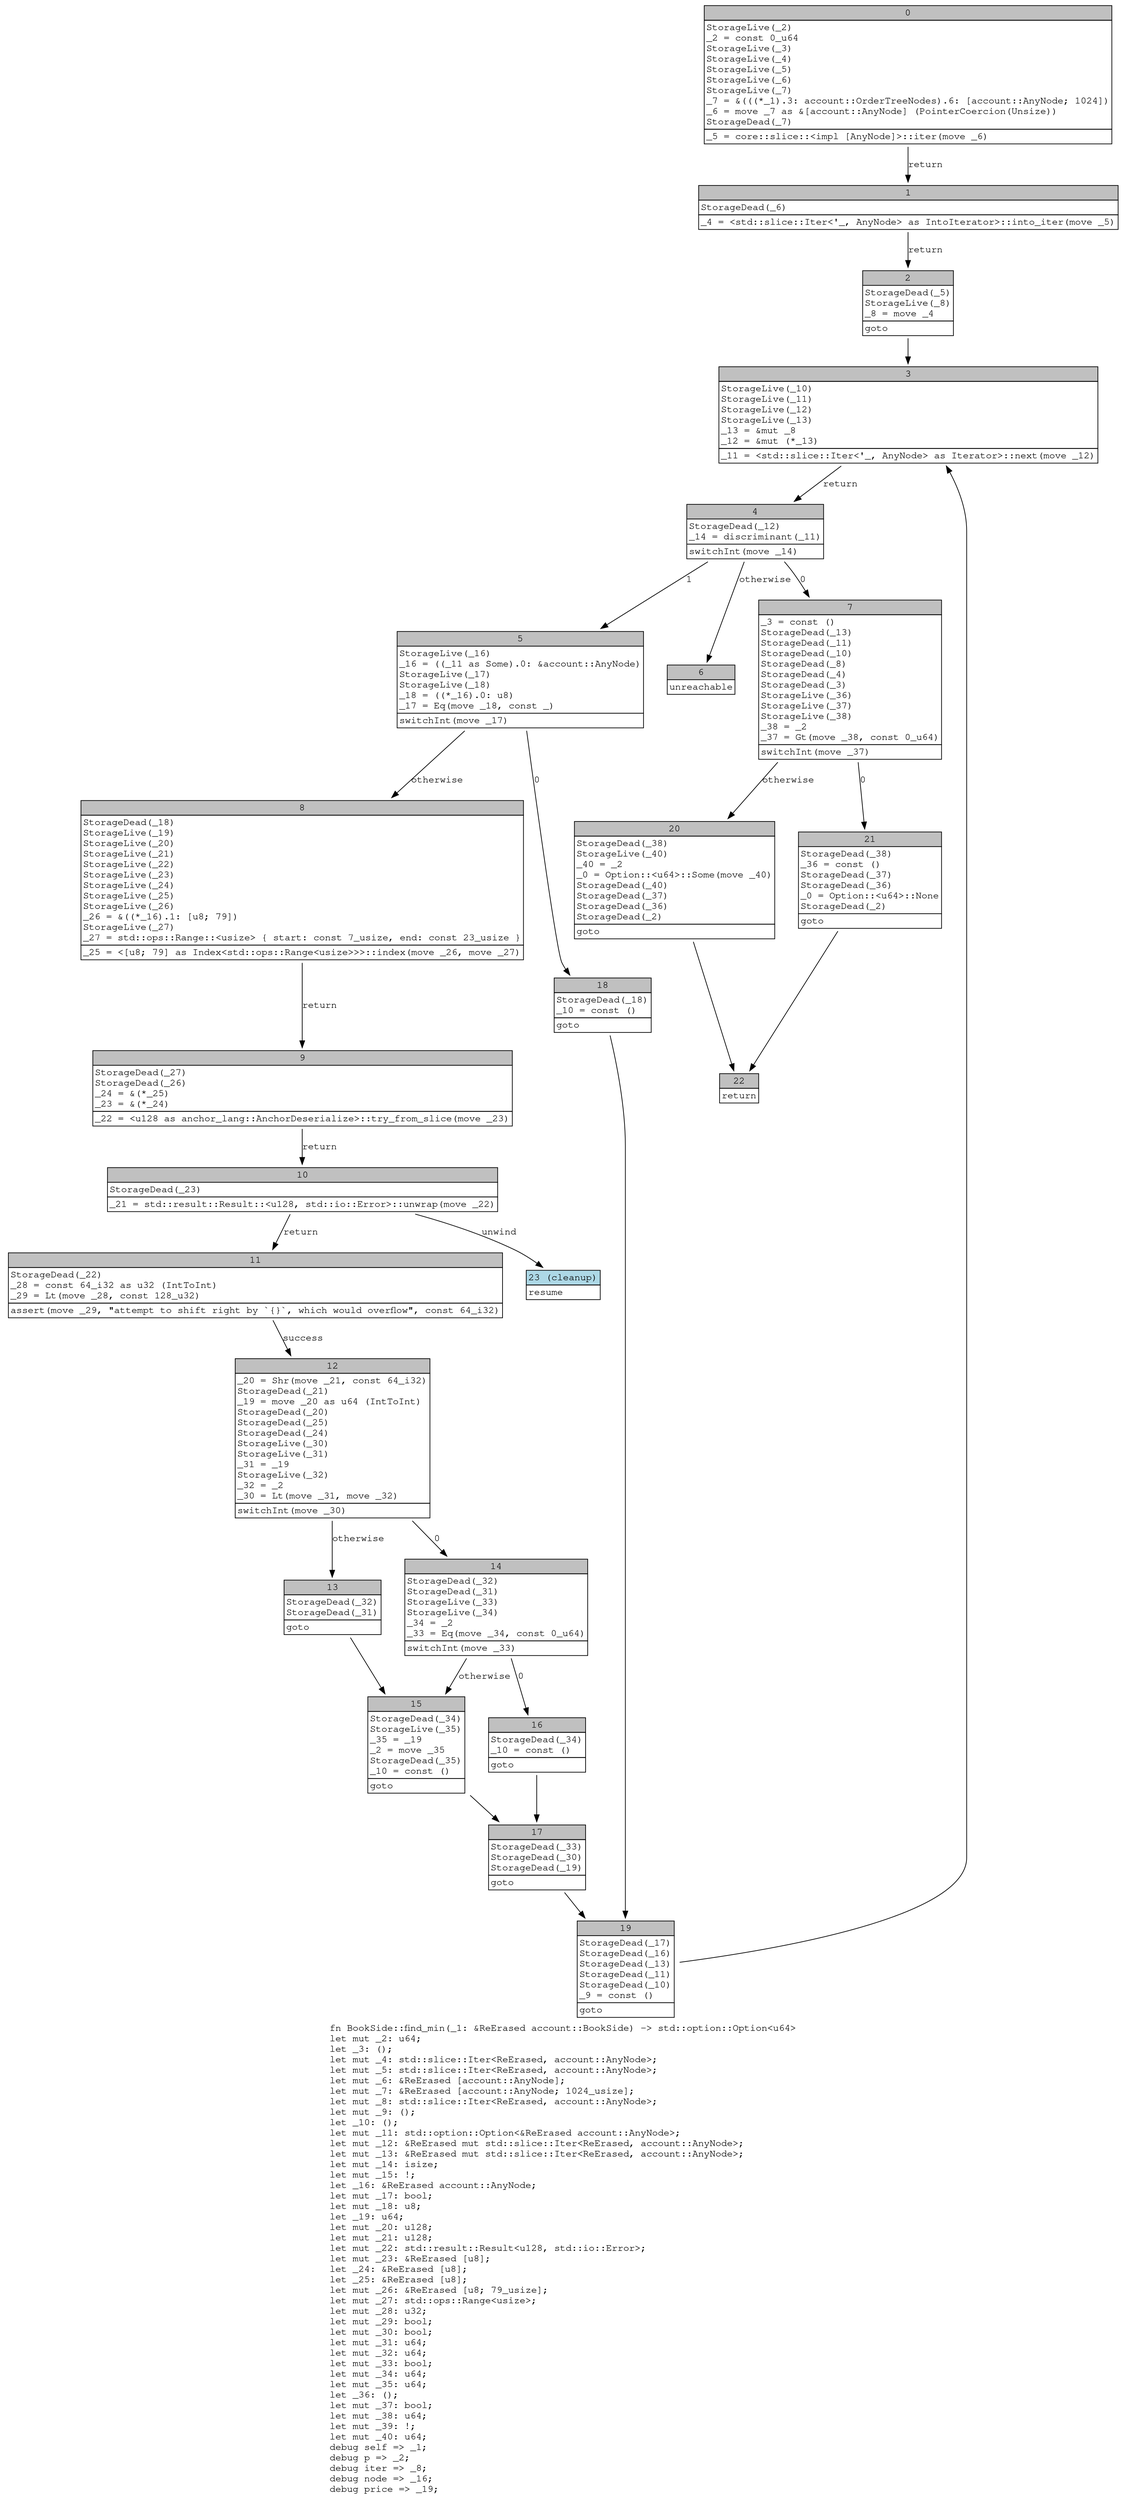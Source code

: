 digraph Mir_0_13 {
    graph [fontname="Courier, monospace"];
    node [fontname="Courier, monospace"];
    edge [fontname="Courier, monospace"];
    label=<fn BookSide::find_min(_1: &amp;ReErased account::BookSide) -&gt; std::option::Option&lt;u64&gt;<br align="left"/>let mut _2: u64;<br align="left"/>let _3: ();<br align="left"/>let mut _4: std::slice::Iter&lt;ReErased, account::AnyNode&gt;;<br align="left"/>let mut _5: std::slice::Iter&lt;ReErased, account::AnyNode&gt;;<br align="left"/>let mut _6: &amp;ReErased [account::AnyNode];<br align="left"/>let mut _7: &amp;ReErased [account::AnyNode; 1024_usize];<br align="left"/>let mut _8: std::slice::Iter&lt;ReErased, account::AnyNode&gt;;<br align="left"/>let mut _9: ();<br align="left"/>let _10: ();<br align="left"/>let mut _11: std::option::Option&lt;&amp;ReErased account::AnyNode&gt;;<br align="left"/>let mut _12: &amp;ReErased mut std::slice::Iter&lt;ReErased, account::AnyNode&gt;;<br align="left"/>let mut _13: &amp;ReErased mut std::slice::Iter&lt;ReErased, account::AnyNode&gt;;<br align="left"/>let mut _14: isize;<br align="left"/>let mut _15: !;<br align="left"/>let _16: &amp;ReErased account::AnyNode;<br align="left"/>let mut _17: bool;<br align="left"/>let mut _18: u8;<br align="left"/>let _19: u64;<br align="left"/>let mut _20: u128;<br align="left"/>let mut _21: u128;<br align="left"/>let mut _22: std::result::Result&lt;u128, std::io::Error&gt;;<br align="left"/>let mut _23: &amp;ReErased [u8];<br align="left"/>let _24: &amp;ReErased [u8];<br align="left"/>let _25: &amp;ReErased [u8];<br align="left"/>let mut _26: &amp;ReErased [u8; 79_usize];<br align="left"/>let mut _27: std::ops::Range&lt;usize&gt;;<br align="left"/>let mut _28: u32;<br align="left"/>let mut _29: bool;<br align="left"/>let mut _30: bool;<br align="left"/>let mut _31: u64;<br align="left"/>let mut _32: u64;<br align="left"/>let mut _33: bool;<br align="left"/>let mut _34: u64;<br align="left"/>let mut _35: u64;<br align="left"/>let _36: ();<br align="left"/>let mut _37: bool;<br align="left"/>let mut _38: u64;<br align="left"/>let mut _39: !;<br align="left"/>let mut _40: u64;<br align="left"/>debug self =&gt; _1;<br align="left"/>debug p =&gt; _2;<br align="left"/>debug iter =&gt; _8;<br align="left"/>debug node =&gt; _16;<br align="left"/>debug price =&gt; _19;<br align="left"/>>;
    bb0__0_13 [shape="none", label=<<table border="0" cellborder="1" cellspacing="0"><tr><td bgcolor="gray" align="center" colspan="1">0</td></tr><tr><td align="left" balign="left">StorageLive(_2)<br/>_2 = const 0_u64<br/>StorageLive(_3)<br/>StorageLive(_4)<br/>StorageLive(_5)<br/>StorageLive(_6)<br/>StorageLive(_7)<br/>_7 = &amp;(((*_1).3: account::OrderTreeNodes).6: [account::AnyNode; 1024])<br/>_6 = move _7 as &amp;[account::AnyNode] (PointerCoercion(Unsize))<br/>StorageDead(_7)<br/></td></tr><tr><td align="left">_5 = core::slice::&lt;impl [AnyNode]&gt;::iter(move _6)</td></tr></table>>];
    bb1__0_13 [shape="none", label=<<table border="0" cellborder="1" cellspacing="0"><tr><td bgcolor="gray" align="center" colspan="1">1</td></tr><tr><td align="left" balign="left">StorageDead(_6)<br/></td></tr><tr><td align="left">_4 = &lt;std::slice::Iter&lt;'_, AnyNode&gt; as IntoIterator&gt;::into_iter(move _5)</td></tr></table>>];
    bb2__0_13 [shape="none", label=<<table border="0" cellborder="1" cellspacing="0"><tr><td bgcolor="gray" align="center" colspan="1">2</td></tr><tr><td align="left" balign="left">StorageDead(_5)<br/>StorageLive(_8)<br/>_8 = move _4<br/></td></tr><tr><td align="left">goto</td></tr></table>>];
    bb3__0_13 [shape="none", label=<<table border="0" cellborder="1" cellspacing="0"><tr><td bgcolor="gray" align="center" colspan="1">3</td></tr><tr><td align="left" balign="left">StorageLive(_10)<br/>StorageLive(_11)<br/>StorageLive(_12)<br/>StorageLive(_13)<br/>_13 = &amp;mut _8<br/>_12 = &amp;mut (*_13)<br/></td></tr><tr><td align="left">_11 = &lt;std::slice::Iter&lt;'_, AnyNode&gt; as Iterator&gt;::next(move _12)</td></tr></table>>];
    bb4__0_13 [shape="none", label=<<table border="0" cellborder="1" cellspacing="0"><tr><td bgcolor="gray" align="center" colspan="1">4</td></tr><tr><td align="left" balign="left">StorageDead(_12)<br/>_14 = discriminant(_11)<br/></td></tr><tr><td align="left">switchInt(move _14)</td></tr></table>>];
    bb5__0_13 [shape="none", label=<<table border="0" cellborder="1" cellspacing="0"><tr><td bgcolor="gray" align="center" colspan="1">5</td></tr><tr><td align="left" balign="left">StorageLive(_16)<br/>_16 = ((_11 as Some).0: &amp;account::AnyNode)<br/>StorageLive(_17)<br/>StorageLive(_18)<br/>_18 = ((*_16).0: u8)<br/>_17 = Eq(move _18, const _)<br/></td></tr><tr><td align="left">switchInt(move _17)</td></tr></table>>];
    bb6__0_13 [shape="none", label=<<table border="0" cellborder="1" cellspacing="0"><tr><td bgcolor="gray" align="center" colspan="1">6</td></tr><tr><td align="left">unreachable</td></tr></table>>];
    bb7__0_13 [shape="none", label=<<table border="0" cellborder="1" cellspacing="0"><tr><td bgcolor="gray" align="center" colspan="1">7</td></tr><tr><td align="left" balign="left">_3 = const ()<br/>StorageDead(_13)<br/>StorageDead(_11)<br/>StorageDead(_10)<br/>StorageDead(_8)<br/>StorageDead(_4)<br/>StorageDead(_3)<br/>StorageLive(_36)<br/>StorageLive(_37)<br/>StorageLive(_38)<br/>_38 = _2<br/>_37 = Gt(move _38, const 0_u64)<br/></td></tr><tr><td align="left">switchInt(move _37)</td></tr></table>>];
    bb8__0_13 [shape="none", label=<<table border="0" cellborder="1" cellspacing="0"><tr><td bgcolor="gray" align="center" colspan="1">8</td></tr><tr><td align="left" balign="left">StorageDead(_18)<br/>StorageLive(_19)<br/>StorageLive(_20)<br/>StorageLive(_21)<br/>StorageLive(_22)<br/>StorageLive(_23)<br/>StorageLive(_24)<br/>StorageLive(_25)<br/>StorageLive(_26)<br/>_26 = &amp;((*_16).1: [u8; 79])<br/>StorageLive(_27)<br/>_27 = std::ops::Range::&lt;usize&gt; { start: const 7_usize, end: const 23_usize }<br/></td></tr><tr><td align="left">_25 = &lt;[u8; 79] as Index&lt;std::ops::Range&lt;usize&gt;&gt;&gt;::index(move _26, move _27)</td></tr></table>>];
    bb9__0_13 [shape="none", label=<<table border="0" cellborder="1" cellspacing="0"><tr><td bgcolor="gray" align="center" colspan="1">9</td></tr><tr><td align="left" balign="left">StorageDead(_27)<br/>StorageDead(_26)<br/>_24 = &amp;(*_25)<br/>_23 = &amp;(*_24)<br/></td></tr><tr><td align="left">_22 = &lt;u128 as anchor_lang::AnchorDeserialize&gt;::try_from_slice(move _23)</td></tr></table>>];
    bb10__0_13 [shape="none", label=<<table border="0" cellborder="1" cellspacing="0"><tr><td bgcolor="gray" align="center" colspan="1">10</td></tr><tr><td align="left" balign="left">StorageDead(_23)<br/></td></tr><tr><td align="left">_21 = std::result::Result::&lt;u128, std::io::Error&gt;::unwrap(move _22)</td></tr></table>>];
    bb11__0_13 [shape="none", label=<<table border="0" cellborder="1" cellspacing="0"><tr><td bgcolor="gray" align="center" colspan="1">11</td></tr><tr><td align="left" balign="left">StorageDead(_22)<br/>_28 = const 64_i32 as u32 (IntToInt)<br/>_29 = Lt(move _28, const 128_u32)<br/></td></tr><tr><td align="left">assert(move _29, &quot;attempt to shift right by `{}`, which would overflow&quot;, const 64_i32)</td></tr></table>>];
    bb12__0_13 [shape="none", label=<<table border="0" cellborder="1" cellspacing="0"><tr><td bgcolor="gray" align="center" colspan="1">12</td></tr><tr><td align="left" balign="left">_20 = Shr(move _21, const 64_i32)<br/>StorageDead(_21)<br/>_19 = move _20 as u64 (IntToInt)<br/>StorageDead(_20)<br/>StorageDead(_25)<br/>StorageDead(_24)<br/>StorageLive(_30)<br/>StorageLive(_31)<br/>_31 = _19<br/>StorageLive(_32)<br/>_32 = _2<br/>_30 = Lt(move _31, move _32)<br/></td></tr><tr><td align="left">switchInt(move _30)</td></tr></table>>];
    bb13__0_13 [shape="none", label=<<table border="0" cellborder="1" cellspacing="0"><tr><td bgcolor="gray" align="center" colspan="1">13</td></tr><tr><td align="left" balign="left">StorageDead(_32)<br/>StorageDead(_31)<br/></td></tr><tr><td align="left">goto</td></tr></table>>];
    bb14__0_13 [shape="none", label=<<table border="0" cellborder="1" cellspacing="0"><tr><td bgcolor="gray" align="center" colspan="1">14</td></tr><tr><td align="left" balign="left">StorageDead(_32)<br/>StorageDead(_31)<br/>StorageLive(_33)<br/>StorageLive(_34)<br/>_34 = _2<br/>_33 = Eq(move _34, const 0_u64)<br/></td></tr><tr><td align="left">switchInt(move _33)</td></tr></table>>];
    bb15__0_13 [shape="none", label=<<table border="0" cellborder="1" cellspacing="0"><tr><td bgcolor="gray" align="center" colspan="1">15</td></tr><tr><td align="left" balign="left">StorageDead(_34)<br/>StorageLive(_35)<br/>_35 = _19<br/>_2 = move _35<br/>StorageDead(_35)<br/>_10 = const ()<br/></td></tr><tr><td align="left">goto</td></tr></table>>];
    bb16__0_13 [shape="none", label=<<table border="0" cellborder="1" cellspacing="0"><tr><td bgcolor="gray" align="center" colspan="1">16</td></tr><tr><td align="left" balign="left">StorageDead(_34)<br/>_10 = const ()<br/></td></tr><tr><td align="left">goto</td></tr></table>>];
    bb17__0_13 [shape="none", label=<<table border="0" cellborder="1" cellspacing="0"><tr><td bgcolor="gray" align="center" colspan="1">17</td></tr><tr><td align="left" balign="left">StorageDead(_33)<br/>StorageDead(_30)<br/>StorageDead(_19)<br/></td></tr><tr><td align="left">goto</td></tr></table>>];
    bb18__0_13 [shape="none", label=<<table border="0" cellborder="1" cellspacing="0"><tr><td bgcolor="gray" align="center" colspan="1">18</td></tr><tr><td align="left" balign="left">StorageDead(_18)<br/>_10 = const ()<br/></td></tr><tr><td align="left">goto</td></tr></table>>];
    bb19__0_13 [shape="none", label=<<table border="0" cellborder="1" cellspacing="0"><tr><td bgcolor="gray" align="center" colspan="1">19</td></tr><tr><td align="left" balign="left">StorageDead(_17)<br/>StorageDead(_16)<br/>StorageDead(_13)<br/>StorageDead(_11)<br/>StorageDead(_10)<br/>_9 = const ()<br/></td></tr><tr><td align="left">goto</td></tr></table>>];
    bb20__0_13 [shape="none", label=<<table border="0" cellborder="1" cellspacing="0"><tr><td bgcolor="gray" align="center" colspan="1">20</td></tr><tr><td align="left" balign="left">StorageDead(_38)<br/>StorageLive(_40)<br/>_40 = _2<br/>_0 = Option::&lt;u64&gt;::Some(move _40)<br/>StorageDead(_40)<br/>StorageDead(_37)<br/>StorageDead(_36)<br/>StorageDead(_2)<br/></td></tr><tr><td align="left">goto</td></tr></table>>];
    bb21__0_13 [shape="none", label=<<table border="0" cellborder="1" cellspacing="0"><tr><td bgcolor="gray" align="center" colspan="1">21</td></tr><tr><td align="left" balign="left">StorageDead(_38)<br/>_36 = const ()<br/>StorageDead(_37)<br/>StorageDead(_36)<br/>_0 = Option::&lt;u64&gt;::None<br/>StorageDead(_2)<br/></td></tr><tr><td align="left">goto</td></tr></table>>];
    bb22__0_13 [shape="none", label=<<table border="0" cellborder="1" cellspacing="0"><tr><td bgcolor="gray" align="center" colspan="1">22</td></tr><tr><td align="left">return</td></tr></table>>];
    bb23__0_13 [shape="none", label=<<table border="0" cellborder="1" cellspacing="0"><tr><td bgcolor="lightblue" align="center" colspan="1">23 (cleanup)</td></tr><tr><td align="left">resume</td></tr></table>>];
    bb0__0_13 -> bb1__0_13 [label="return"];
    bb1__0_13 -> bb2__0_13 [label="return"];
    bb2__0_13 -> bb3__0_13 [label=""];
    bb3__0_13 -> bb4__0_13 [label="return"];
    bb4__0_13 -> bb7__0_13 [label="0"];
    bb4__0_13 -> bb5__0_13 [label="1"];
    bb4__0_13 -> bb6__0_13 [label="otherwise"];
    bb5__0_13 -> bb18__0_13 [label="0"];
    bb5__0_13 -> bb8__0_13 [label="otherwise"];
    bb7__0_13 -> bb21__0_13 [label="0"];
    bb7__0_13 -> bb20__0_13 [label="otherwise"];
    bb8__0_13 -> bb9__0_13 [label="return"];
    bb9__0_13 -> bb10__0_13 [label="return"];
    bb10__0_13 -> bb11__0_13 [label="return"];
    bb10__0_13 -> bb23__0_13 [label="unwind"];
    bb11__0_13 -> bb12__0_13 [label="success"];
    bb12__0_13 -> bb14__0_13 [label="0"];
    bb12__0_13 -> bb13__0_13 [label="otherwise"];
    bb13__0_13 -> bb15__0_13 [label=""];
    bb14__0_13 -> bb16__0_13 [label="0"];
    bb14__0_13 -> bb15__0_13 [label="otherwise"];
    bb15__0_13 -> bb17__0_13 [label=""];
    bb16__0_13 -> bb17__0_13 [label=""];
    bb17__0_13 -> bb19__0_13 [label=""];
    bb18__0_13 -> bb19__0_13 [label=""];
    bb19__0_13 -> bb3__0_13 [label=""];
    bb20__0_13 -> bb22__0_13 [label=""];
    bb21__0_13 -> bb22__0_13 [label=""];
}
